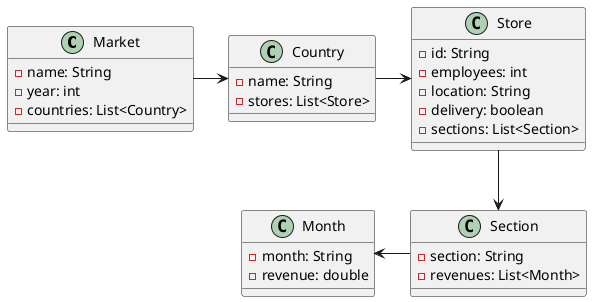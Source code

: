 @startuml

class Market {
    - name: String
    - year: int
    - countries: List<Country>
}

class Country {
    - name: String
    - stores: List<Store>
}

class Store {
    - id: String
    - employees: int
    - location: String
    - delivery: boolean
    - sections: List<Section>
}

class Section {
    - section: String
    - revenues: List<Month>
}

class Month {
    - month: String
    - revenue: double
}



Market -right-> Country
Country -right-> Store
Store -down-> Section
Section -left-> Month

@enduml
